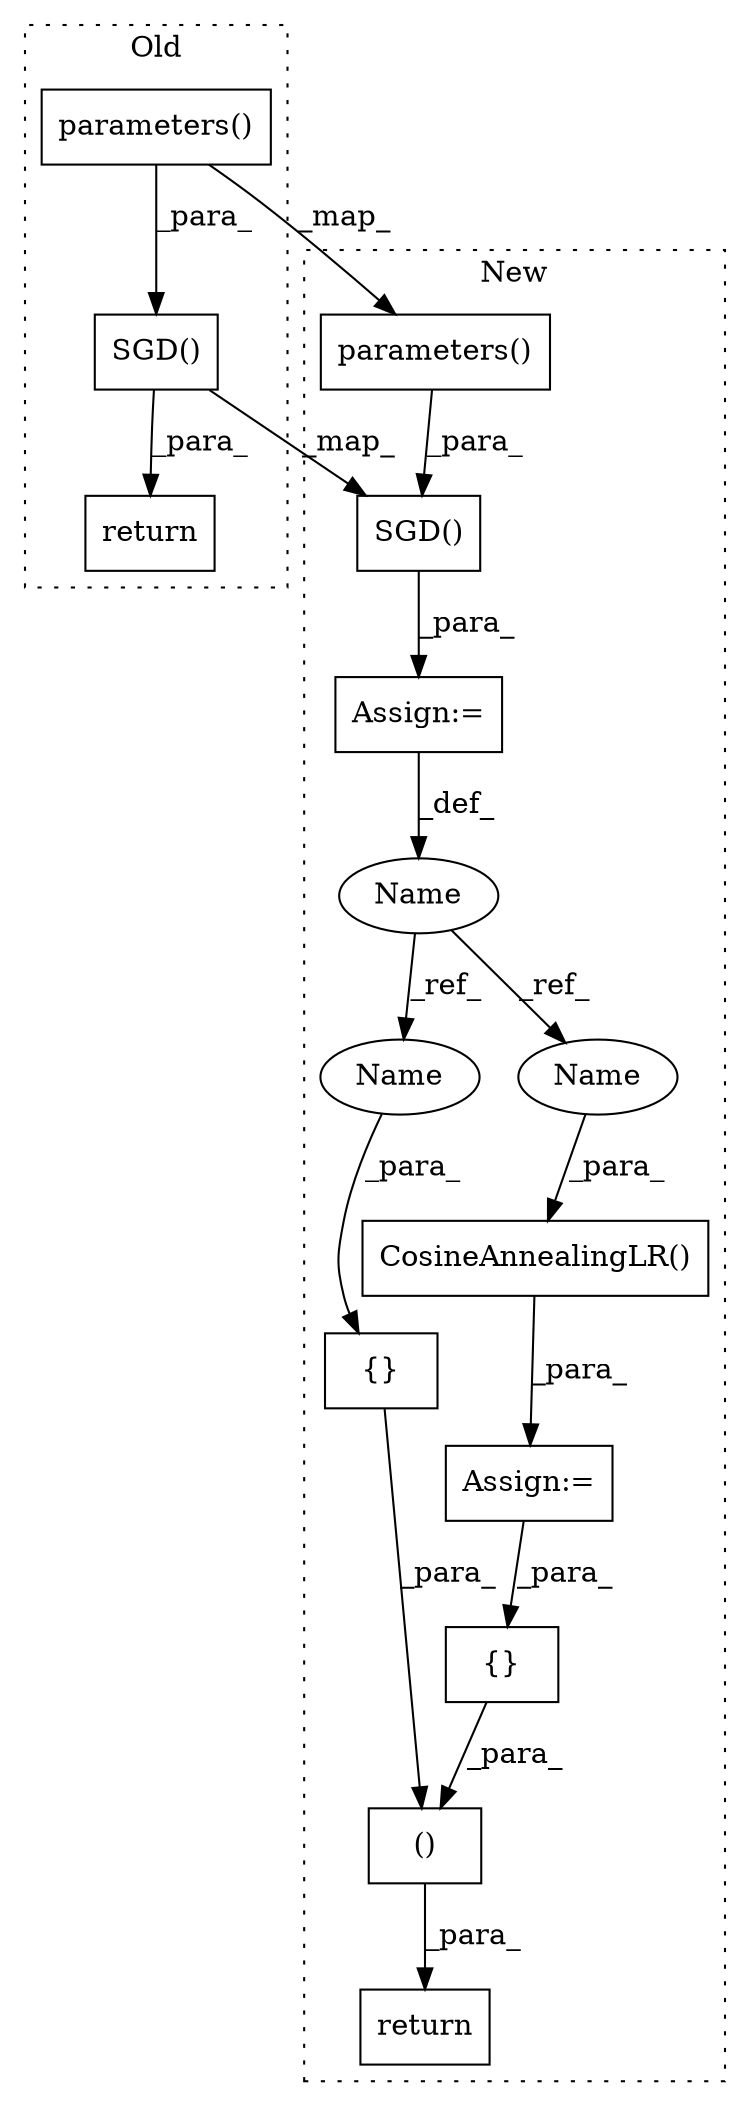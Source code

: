 digraph G {
subgraph cluster0 {
1 [label="parameters()" a="75" s="7736" l="29" shape="box"];
4 [label="return" a="93" s="7713" l="7" shape="box"];
13 [label="SGD()" a="75" s="7720,7765" l="16,74" shape="box"];
label = "Old";
style="dotted";
}
subgraph cluster1 {
2 [label="parameters()" a="75" s="7982" l="29" shape="box"];
3 [label="Assign:=" a="68" s="7963" l="3" shape="box"];
5 [label="return" a="93" s="8177" l="7" shape="box"];
6 [label="()" a="54" s="8191" l="13" shape="box"];
7 [label="{}" a="59" s="8184,8190" l="1,0" shape="box"];
8 [label="Assign:=" a="68" s="8104" l="3" shape="box"];
9 [label="{}" a="59" s="8193,8203" l="1,0" shape="box"];
10 [label="Name" a="87" s="7958" l="5" shape="ellipse"];
11 [label="CosineAnnealingLR()" a="75" s="8107,8167" l="43,1" shape="box"];
12 [label="SGD()" a="75" s="7966,8011" l="16,75" shape="box"];
14 [label="Name" a="87" s="8185" l="5" shape="ellipse"];
15 [label="Name" a="87" s="8150" l="5" shape="ellipse"];
label = "New";
style="dotted";
}
1 -> 13 [label="_para_"];
1 -> 2 [label="_map_"];
2 -> 12 [label="_para_"];
3 -> 10 [label="_def_"];
6 -> 5 [label="_para_"];
7 -> 6 [label="_para_"];
8 -> 9 [label="_para_"];
9 -> 6 [label="_para_"];
10 -> 15 [label="_ref_"];
10 -> 14 [label="_ref_"];
11 -> 8 [label="_para_"];
12 -> 3 [label="_para_"];
13 -> 12 [label="_map_"];
13 -> 4 [label="_para_"];
14 -> 7 [label="_para_"];
15 -> 11 [label="_para_"];
}